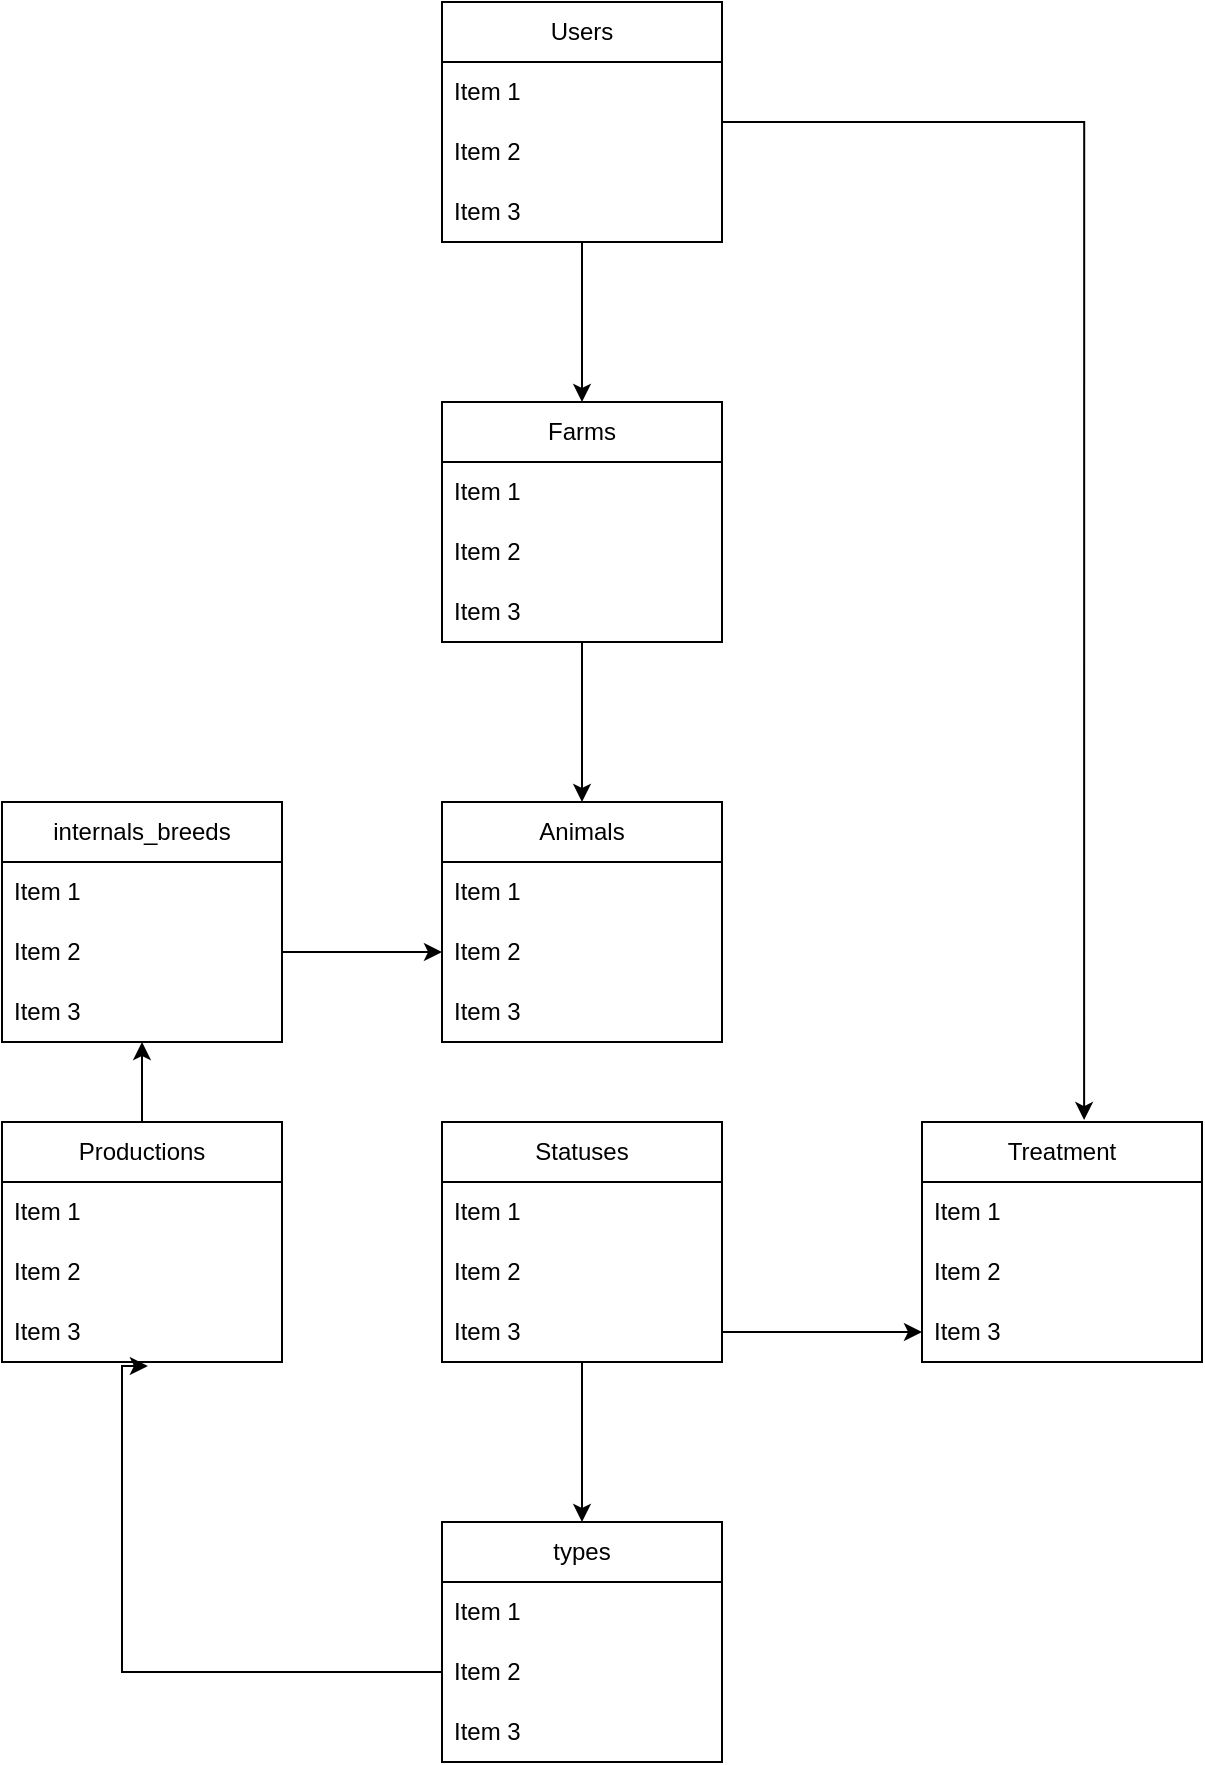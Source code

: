 <mxfile version="22.1.18" type="device">
  <diagram name="Page-1" id="STa2k7bXfv9qgUsJ-NTt">
    <mxGraphModel dx="1914" dy="976" grid="1" gridSize="10" guides="1" tooltips="1" connect="1" arrows="1" fold="1" page="1" pageScale="1" pageWidth="850" pageHeight="1100" math="0" shadow="0">
      <root>
        <mxCell id="0" />
        <mxCell id="1" parent="0" />
        <mxCell id="Rla6MQJTFdkxSHFUYuIE-48" style="edgeStyle=orthogonalEdgeStyle;rounded=0;orthogonalLoop=1;jettySize=auto;html=1;exitX=0.5;exitY=1;exitDx=0;exitDy=0;entryX=0.5;entryY=0;entryDx=0;entryDy=0;" edge="1" parent="1" source="Rla6MQJTFdkxSHFUYuIE-1" target="Rla6MQJTFdkxSHFUYuIE-5">
          <mxGeometry relative="1" as="geometry" />
        </mxCell>
        <mxCell id="Rla6MQJTFdkxSHFUYuIE-1" value="Users" style="swimlane;fontStyle=0;childLayout=stackLayout;horizontal=1;startSize=30;horizontalStack=0;resizeParent=1;resizeParentMax=0;resizeLast=0;collapsible=1;marginBottom=0;whiteSpace=wrap;html=1;" vertex="1" parent="1">
          <mxGeometry x="320" y="40" width="140" height="120" as="geometry" />
        </mxCell>
        <mxCell id="Rla6MQJTFdkxSHFUYuIE-2" value="Item 1" style="text;strokeColor=none;fillColor=none;align=left;verticalAlign=middle;spacingLeft=4;spacingRight=4;overflow=hidden;points=[[0,0.5],[1,0.5]];portConstraint=eastwest;rotatable=0;whiteSpace=wrap;html=1;" vertex="1" parent="Rla6MQJTFdkxSHFUYuIE-1">
          <mxGeometry y="30" width="140" height="30" as="geometry" />
        </mxCell>
        <mxCell id="Rla6MQJTFdkxSHFUYuIE-3" value="Item 2" style="text;strokeColor=none;fillColor=none;align=left;verticalAlign=middle;spacingLeft=4;spacingRight=4;overflow=hidden;points=[[0,0.5],[1,0.5]];portConstraint=eastwest;rotatable=0;whiteSpace=wrap;html=1;" vertex="1" parent="Rla6MQJTFdkxSHFUYuIE-1">
          <mxGeometry y="60" width="140" height="30" as="geometry" />
        </mxCell>
        <mxCell id="Rla6MQJTFdkxSHFUYuIE-4" value="Item 3" style="text;strokeColor=none;fillColor=none;align=left;verticalAlign=middle;spacingLeft=4;spacingRight=4;overflow=hidden;points=[[0,0.5],[1,0.5]];portConstraint=eastwest;rotatable=0;whiteSpace=wrap;html=1;" vertex="1" parent="Rla6MQJTFdkxSHFUYuIE-1">
          <mxGeometry y="90" width="140" height="30" as="geometry" />
        </mxCell>
        <mxCell id="Rla6MQJTFdkxSHFUYuIE-55" style="edgeStyle=orthogonalEdgeStyle;rounded=0;orthogonalLoop=1;jettySize=auto;html=1;exitX=0.5;exitY=1;exitDx=0;exitDy=0;" edge="1" parent="1" source="Rla6MQJTFdkxSHFUYuIE-5" target="Rla6MQJTFdkxSHFUYuIE-9">
          <mxGeometry relative="1" as="geometry" />
        </mxCell>
        <mxCell id="Rla6MQJTFdkxSHFUYuIE-5" value="Farms" style="swimlane;fontStyle=0;childLayout=stackLayout;horizontal=1;startSize=30;horizontalStack=0;resizeParent=1;resizeParentMax=0;resizeLast=0;collapsible=1;marginBottom=0;whiteSpace=wrap;html=1;" vertex="1" parent="1">
          <mxGeometry x="320" y="240" width="140" height="120" as="geometry" />
        </mxCell>
        <mxCell id="Rla6MQJTFdkxSHFUYuIE-6" value="Item 1" style="text;strokeColor=none;fillColor=none;align=left;verticalAlign=middle;spacingLeft=4;spacingRight=4;overflow=hidden;points=[[0,0.5],[1,0.5]];portConstraint=eastwest;rotatable=0;whiteSpace=wrap;html=1;" vertex="1" parent="Rla6MQJTFdkxSHFUYuIE-5">
          <mxGeometry y="30" width="140" height="30" as="geometry" />
        </mxCell>
        <mxCell id="Rla6MQJTFdkxSHFUYuIE-7" value="Item 2" style="text;strokeColor=none;fillColor=none;align=left;verticalAlign=middle;spacingLeft=4;spacingRight=4;overflow=hidden;points=[[0,0.5],[1,0.5]];portConstraint=eastwest;rotatable=0;whiteSpace=wrap;html=1;" vertex="1" parent="Rla6MQJTFdkxSHFUYuIE-5">
          <mxGeometry y="60" width="140" height="30" as="geometry" />
        </mxCell>
        <mxCell id="Rla6MQJTFdkxSHFUYuIE-8" value="Item 3" style="text;strokeColor=none;fillColor=none;align=left;verticalAlign=middle;spacingLeft=4;spacingRight=4;overflow=hidden;points=[[0,0.5],[1,0.5]];portConstraint=eastwest;rotatable=0;whiteSpace=wrap;html=1;" vertex="1" parent="Rla6MQJTFdkxSHFUYuIE-5">
          <mxGeometry y="90" width="140" height="30" as="geometry" />
        </mxCell>
        <mxCell id="Rla6MQJTFdkxSHFUYuIE-9" value="Animals" style="swimlane;fontStyle=0;childLayout=stackLayout;horizontal=1;startSize=30;horizontalStack=0;resizeParent=1;resizeParentMax=0;resizeLast=0;collapsible=1;marginBottom=0;whiteSpace=wrap;html=1;" vertex="1" parent="1">
          <mxGeometry x="320" y="440" width="140" height="120" as="geometry" />
        </mxCell>
        <mxCell id="Rla6MQJTFdkxSHFUYuIE-10" value="Item 1" style="text;strokeColor=none;fillColor=none;align=left;verticalAlign=middle;spacingLeft=4;spacingRight=4;overflow=hidden;points=[[0,0.5],[1,0.5]];portConstraint=eastwest;rotatable=0;whiteSpace=wrap;html=1;" vertex="1" parent="Rla6MQJTFdkxSHFUYuIE-9">
          <mxGeometry y="30" width="140" height="30" as="geometry" />
        </mxCell>
        <mxCell id="Rla6MQJTFdkxSHFUYuIE-11" value="Item 2" style="text;strokeColor=none;fillColor=none;align=left;verticalAlign=middle;spacingLeft=4;spacingRight=4;overflow=hidden;points=[[0,0.5],[1,0.5]];portConstraint=eastwest;rotatable=0;whiteSpace=wrap;html=1;" vertex="1" parent="Rla6MQJTFdkxSHFUYuIE-9">
          <mxGeometry y="60" width="140" height="30" as="geometry" />
        </mxCell>
        <mxCell id="Rla6MQJTFdkxSHFUYuIE-12" value="Item 3" style="text;strokeColor=none;fillColor=none;align=left;verticalAlign=middle;spacingLeft=4;spacingRight=4;overflow=hidden;points=[[0,0.5],[1,0.5]];portConstraint=eastwest;rotatable=0;whiteSpace=wrap;html=1;" vertex="1" parent="Rla6MQJTFdkxSHFUYuIE-9">
          <mxGeometry y="90" width="140" height="30" as="geometry" />
        </mxCell>
        <mxCell id="Rla6MQJTFdkxSHFUYuIE-13" value="Productions" style="swimlane;fontStyle=0;childLayout=stackLayout;horizontal=1;startSize=30;horizontalStack=0;resizeParent=1;resizeParentMax=0;resizeLast=0;collapsible=1;marginBottom=0;whiteSpace=wrap;html=1;" vertex="1" parent="1">
          <mxGeometry x="100" y="600" width="140" height="120" as="geometry" />
        </mxCell>
        <mxCell id="Rla6MQJTFdkxSHFUYuIE-14" value="Item 1" style="text;strokeColor=none;fillColor=none;align=left;verticalAlign=middle;spacingLeft=4;spacingRight=4;overflow=hidden;points=[[0,0.5],[1,0.5]];portConstraint=eastwest;rotatable=0;whiteSpace=wrap;html=1;" vertex="1" parent="Rla6MQJTFdkxSHFUYuIE-13">
          <mxGeometry y="30" width="140" height="30" as="geometry" />
        </mxCell>
        <mxCell id="Rla6MQJTFdkxSHFUYuIE-15" value="Item 2" style="text;strokeColor=none;fillColor=none;align=left;verticalAlign=middle;spacingLeft=4;spacingRight=4;overflow=hidden;points=[[0,0.5],[1,0.5]];portConstraint=eastwest;rotatable=0;whiteSpace=wrap;html=1;" vertex="1" parent="Rla6MQJTFdkxSHFUYuIE-13">
          <mxGeometry y="60" width="140" height="30" as="geometry" />
        </mxCell>
        <mxCell id="Rla6MQJTFdkxSHFUYuIE-16" value="Item 3" style="text;strokeColor=none;fillColor=none;align=left;verticalAlign=middle;spacingLeft=4;spacingRight=4;overflow=hidden;points=[[0,0.5],[1,0.5]];portConstraint=eastwest;rotatable=0;whiteSpace=wrap;html=1;" vertex="1" parent="Rla6MQJTFdkxSHFUYuIE-13">
          <mxGeometry y="90" width="140" height="30" as="geometry" />
        </mxCell>
        <mxCell id="Rla6MQJTFdkxSHFUYuIE-51" style="edgeStyle=orthogonalEdgeStyle;rounded=0;orthogonalLoop=1;jettySize=auto;html=1;exitX=0.5;exitY=1;exitDx=0;exitDy=0;entryX=0.5;entryY=0;entryDx=0;entryDy=0;" edge="1" parent="1" source="Rla6MQJTFdkxSHFUYuIE-21" target="Rla6MQJTFdkxSHFUYuIE-25">
          <mxGeometry relative="1" as="geometry" />
        </mxCell>
        <mxCell id="Rla6MQJTFdkxSHFUYuIE-21" value="Statuses" style="swimlane;fontStyle=0;childLayout=stackLayout;horizontal=1;startSize=30;horizontalStack=0;resizeParent=1;resizeParentMax=0;resizeLast=0;collapsible=1;marginBottom=0;whiteSpace=wrap;html=1;" vertex="1" parent="1">
          <mxGeometry x="320" y="600" width="140" height="120" as="geometry" />
        </mxCell>
        <mxCell id="Rla6MQJTFdkxSHFUYuIE-22" value="Item 1" style="text;strokeColor=none;fillColor=none;align=left;verticalAlign=middle;spacingLeft=4;spacingRight=4;overflow=hidden;points=[[0,0.5],[1,0.5]];portConstraint=eastwest;rotatable=0;whiteSpace=wrap;html=1;" vertex="1" parent="Rla6MQJTFdkxSHFUYuIE-21">
          <mxGeometry y="30" width="140" height="30" as="geometry" />
        </mxCell>
        <mxCell id="Rla6MQJTFdkxSHFUYuIE-23" value="Item 2" style="text;strokeColor=none;fillColor=none;align=left;verticalAlign=middle;spacingLeft=4;spacingRight=4;overflow=hidden;points=[[0,0.5],[1,0.5]];portConstraint=eastwest;rotatable=0;whiteSpace=wrap;html=1;" vertex="1" parent="Rla6MQJTFdkxSHFUYuIE-21">
          <mxGeometry y="60" width="140" height="30" as="geometry" />
        </mxCell>
        <mxCell id="Rla6MQJTFdkxSHFUYuIE-24" value="Item 3" style="text;strokeColor=none;fillColor=none;align=left;verticalAlign=middle;spacingLeft=4;spacingRight=4;overflow=hidden;points=[[0,0.5],[1,0.5]];portConstraint=eastwest;rotatable=0;whiteSpace=wrap;html=1;" vertex="1" parent="Rla6MQJTFdkxSHFUYuIE-21">
          <mxGeometry y="90" width="140" height="30" as="geometry" />
        </mxCell>
        <mxCell id="Rla6MQJTFdkxSHFUYuIE-25" value="types" style="swimlane;fontStyle=0;childLayout=stackLayout;horizontal=1;startSize=30;horizontalStack=0;resizeParent=1;resizeParentMax=0;resizeLast=0;collapsible=1;marginBottom=0;whiteSpace=wrap;html=1;" vertex="1" parent="1">
          <mxGeometry x="320" y="800" width="140" height="120" as="geometry" />
        </mxCell>
        <mxCell id="Rla6MQJTFdkxSHFUYuIE-26" value="Item 1" style="text;strokeColor=none;fillColor=none;align=left;verticalAlign=middle;spacingLeft=4;spacingRight=4;overflow=hidden;points=[[0,0.5],[1,0.5]];portConstraint=eastwest;rotatable=0;whiteSpace=wrap;html=1;" vertex="1" parent="Rla6MQJTFdkxSHFUYuIE-25">
          <mxGeometry y="30" width="140" height="30" as="geometry" />
        </mxCell>
        <mxCell id="Rla6MQJTFdkxSHFUYuIE-27" value="Item 2" style="text;strokeColor=none;fillColor=none;align=left;verticalAlign=middle;spacingLeft=4;spacingRight=4;overflow=hidden;points=[[0,0.5],[1,0.5]];portConstraint=eastwest;rotatable=0;whiteSpace=wrap;html=1;" vertex="1" parent="Rla6MQJTFdkxSHFUYuIE-25">
          <mxGeometry y="60" width="140" height="30" as="geometry" />
        </mxCell>
        <mxCell id="Rla6MQJTFdkxSHFUYuIE-28" value="Item 3" style="text;strokeColor=none;fillColor=none;align=left;verticalAlign=middle;spacingLeft=4;spacingRight=4;overflow=hidden;points=[[0,0.5],[1,0.5]];portConstraint=eastwest;rotatable=0;whiteSpace=wrap;html=1;" vertex="1" parent="Rla6MQJTFdkxSHFUYuIE-25">
          <mxGeometry y="90" width="140" height="30" as="geometry" />
        </mxCell>
        <mxCell id="Rla6MQJTFdkxSHFUYuIE-29" value="Treatment" style="swimlane;fontStyle=0;childLayout=stackLayout;horizontal=1;startSize=30;horizontalStack=0;resizeParent=1;resizeParentMax=0;resizeLast=0;collapsible=1;marginBottom=0;whiteSpace=wrap;html=1;" vertex="1" parent="1">
          <mxGeometry x="560" y="600" width="140" height="120" as="geometry" />
        </mxCell>
        <mxCell id="Rla6MQJTFdkxSHFUYuIE-30" value="Item 1" style="text;strokeColor=none;fillColor=none;align=left;verticalAlign=middle;spacingLeft=4;spacingRight=4;overflow=hidden;points=[[0,0.5],[1,0.5]];portConstraint=eastwest;rotatable=0;whiteSpace=wrap;html=1;" vertex="1" parent="Rla6MQJTFdkxSHFUYuIE-29">
          <mxGeometry y="30" width="140" height="30" as="geometry" />
        </mxCell>
        <mxCell id="Rla6MQJTFdkxSHFUYuIE-31" value="Item 2" style="text;strokeColor=none;fillColor=none;align=left;verticalAlign=middle;spacingLeft=4;spacingRight=4;overflow=hidden;points=[[0,0.5],[1,0.5]];portConstraint=eastwest;rotatable=0;whiteSpace=wrap;html=1;" vertex="1" parent="Rla6MQJTFdkxSHFUYuIE-29">
          <mxGeometry y="60" width="140" height="30" as="geometry" />
        </mxCell>
        <mxCell id="Rla6MQJTFdkxSHFUYuIE-32" value="Item 3" style="text;strokeColor=none;fillColor=none;align=left;verticalAlign=middle;spacingLeft=4;spacingRight=4;overflow=hidden;points=[[0,0.5],[1,0.5]];portConstraint=eastwest;rotatable=0;whiteSpace=wrap;html=1;" vertex="1" parent="Rla6MQJTFdkxSHFUYuIE-29">
          <mxGeometry y="90" width="140" height="30" as="geometry" />
        </mxCell>
        <mxCell id="Rla6MQJTFdkxSHFUYuIE-33" value="internals_breeds" style="swimlane;fontStyle=0;childLayout=stackLayout;horizontal=1;startSize=30;horizontalStack=0;resizeParent=1;resizeParentMax=0;resizeLast=0;collapsible=1;marginBottom=0;whiteSpace=wrap;html=1;" vertex="1" parent="1">
          <mxGeometry x="100" y="440" width="140" height="120" as="geometry" />
        </mxCell>
        <mxCell id="Rla6MQJTFdkxSHFUYuIE-34" value="Item 1" style="text;strokeColor=none;fillColor=none;align=left;verticalAlign=middle;spacingLeft=4;spacingRight=4;overflow=hidden;points=[[0,0.5],[1,0.5]];portConstraint=eastwest;rotatable=0;whiteSpace=wrap;html=1;" vertex="1" parent="Rla6MQJTFdkxSHFUYuIE-33">
          <mxGeometry y="30" width="140" height="30" as="geometry" />
        </mxCell>
        <mxCell id="Rla6MQJTFdkxSHFUYuIE-35" value="Item 2" style="text;strokeColor=none;fillColor=none;align=left;verticalAlign=middle;spacingLeft=4;spacingRight=4;overflow=hidden;points=[[0,0.5],[1,0.5]];portConstraint=eastwest;rotatable=0;whiteSpace=wrap;html=1;" vertex="1" parent="Rla6MQJTFdkxSHFUYuIE-33">
          <mxGeometry y="60" width="140" height="30" as="geometry" />
        </mxCell>
        <mxCell id="Rla6MQJTFdkxSHFUYuIE-36" value="Item 3" style="text;strokeColor=none;fillColor=none;align=left;verticalAlign=middle;spacingLeft=4;spacingRight=4;overflow=hidden;points=[[0,0.5],[1,0.5]];portConstraint=eastwest;rotatable=0;whiteSpace=wrap;html=1;" vertex="1" parent="Rla6MQJTFdkxSHFUYuIE-33">
          <mxGeometry y="90" width="140" height="30" as="geometry" />
        </mxCell>
        <mxCell id="Rla6MQJTFdkxSHFUYuIE-49" style="edgeStyle=orthogonalEdgeStyle;rounded=0;orthogonalLoop=1;jettySize=auto;html=1;exitX=1;exitY=0.5;exitDx=0;exitDy=0;entryX=0.579;entryY=-0.008;entryDx=0;entryDy=0;entryPerimeter=0;" edge="1" parent="1" source="Rla6MQJTFdkxSHFUYuIE-1" target="Rla6MQJTFdkxSHFUYuIE-29">
          <mxGeometry relative="1" as="geometry" />
        </mxCell>
        <mxCell id="Rla6MQJTFdkxSHFUYuIE-50" value="" style="edgeStyle=orthogonalEdgeStyle;rounded=0;orthogonalLoop=1;jettySize=auto;html=1;" edge="1" parent="1" source="Rla6MQJTFdkxSHFUYuIE-24" target="Rla6MQJTFdkxSHFUYuIE-32">
          <mxGeometry relative="1" as="geometry" />
        </mxCell>
        <mxCell id="Rla6MQJTFdkxSHFUYuIE-52" style="edgeStyle=orthogonalEdgeStyle;rounded=0;orthogonalLoop=1;jettySize=auto;html=1;exitX=0;exitY=0.5;exitDx=0;exitDy=0;entryX=0.521;entryY=1.067;entryDx=0;entryDy=0;entryPerimeter=0;" edge="1" parent="1" source="Rla6MQJTFdkxSHFUYuIE-27" target="Rla6MQJTFdkxSHFUYuIE-16">
          <mxGeometry relative="1" as="geometry">
            <Array as="points">
              <mxPoint x="160" y="875" />
              <mxPoint x="160" y="722" />
            </Array>
          </mxGeometry>
        </mxCell>
        <mxCell id="Rla6MQJTFdkxSHFUYuIE-53" style="edgeStyle=orthogonalEdgeStyle;rounded=0;orthogonalLoop=1;jettySize=auto;html=1;exitX=0.5;exitY=0;exitDx=0;exitDy=0;entryX=0.5;entryY=1;entryDx=0;entryDy=0;entryPerimeter=0;" edge="1" parent="1" source="Rla6MQJTFdkxSHFUYuIE-13" target="Rla6MQJTFdkxSHFUYuIE-36">
          <mxGeometry relative="1" as="geometry" />
        </mxCell>
        <mxCell id="Rla6MQJTFdkxSHFUYuIE-54" style="edgeStyle=orthogonalEdgeStyle;rounded=0;orthogonalLoop=1;jettySize=auto;html=1;exitX=1;exitY=0.5;exitDx=0;exitDy=0;entryX=0;entryY=0.5;entryDx=0;entryDy=0;" edge="1" parent="1" source="Rla6MQJTFdkxSHFUYuIE-35" target="Rla6MQJTFdkxSHFUYuIE-11">
          <mxGeometry relative="1" as="geometry" />
        </mxCell>
      </root>
    </mxGraphModel>
  </diagram>
</mxfile>
